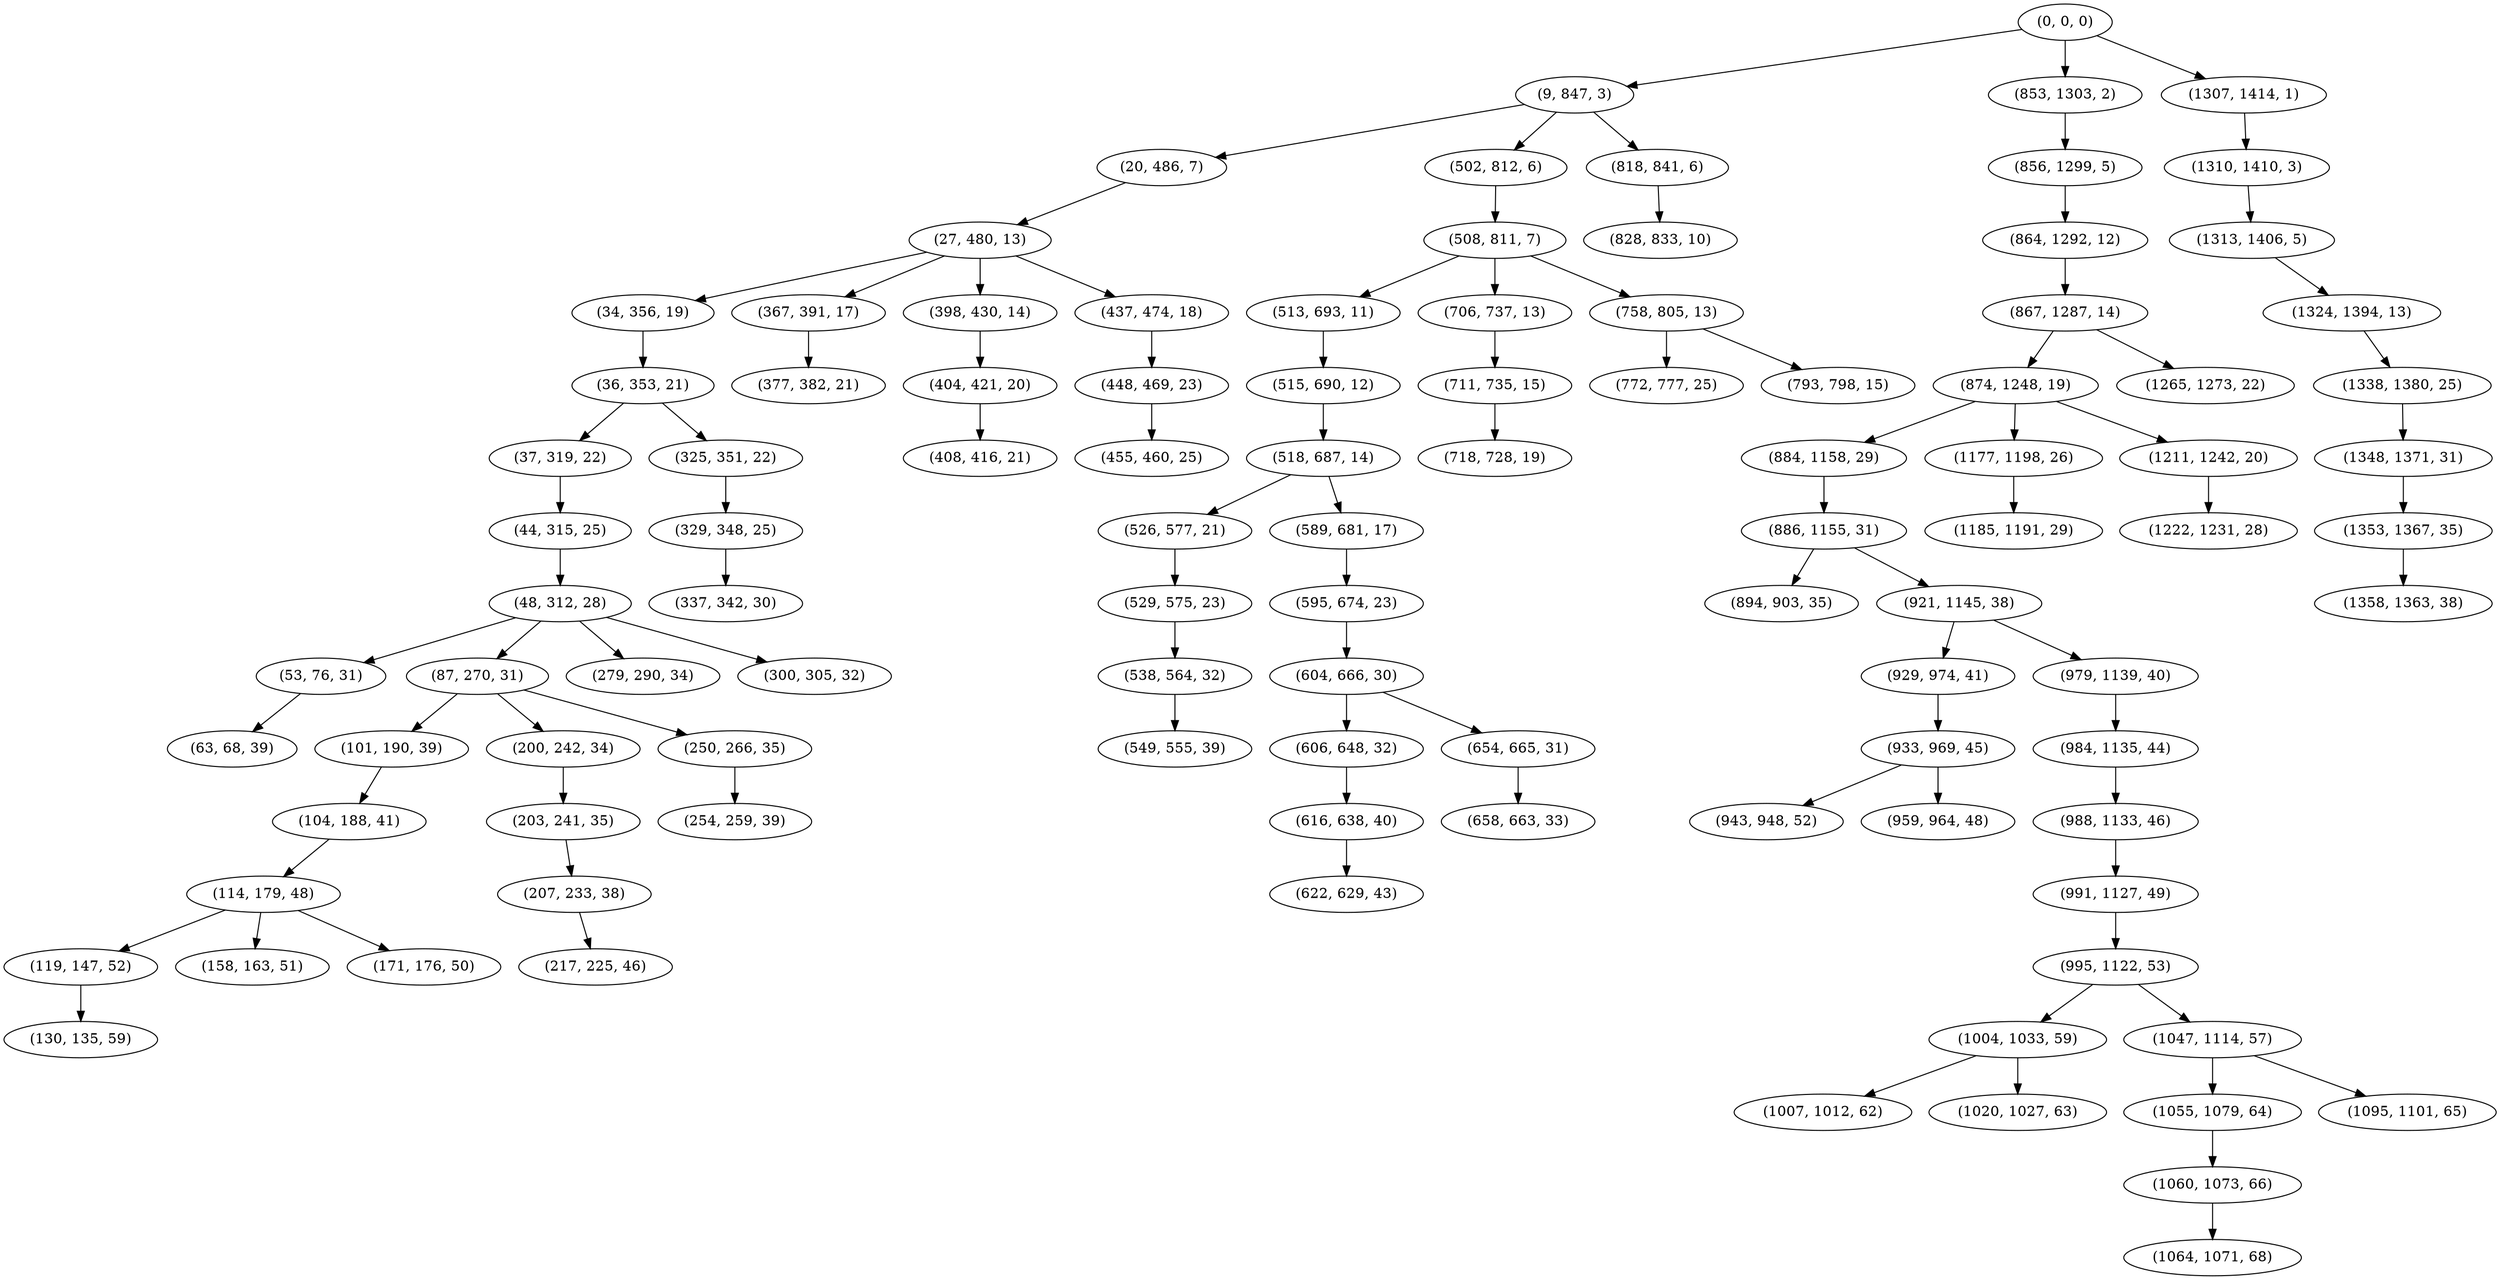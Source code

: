 digraph tree {
    "(0, 0, 0)";
    "(9, 847, 3)";
    "(20, 486, 7)";
    "(27, 480, 13)";
    "(34, 356, 19)";
    "(36, 353, 21)";
    "(37, 319, 22)";
    "(44, 315, 25)";
    "(48, 312, 28)";
    "(53, 76, 31)";
    "(63, 68, 39)";
    "(87, 270, 31)";
    "(101, 190, 39)";
    "(104, 188, 41)";
    "(114, 179, 48)";
    "(119, 147, 52)";
    "(130, 135, 59)";
    "(158, 163, 51)";
    "(171, 176, 50)";
    "(200, 242, 34)";
    "(203, 241, 35)";
    "(207, 233, 38)";
    "(217, 225, 46)";
    "(250, 266, 35)";
    "(254, 259, 39)";
    "(279, 290, 34)";
    "(300, 305, 32)";
    "(325, 351, 22)";
    "(329, 348, 25)";
    "(337, 342, 30)";
    "(367, 391, 17)";
    "(377, 382, 21)";
    "(398, 430, 14)";
    "(404, 421, 20)";
    "(408, 416, 21)";
    "(437, 474, 18)";
    "(448, 469, 23)";
    "(455, 460, 25)";
    "(502, 812, 6)";
    "(508, 811, 7)";
    "(513, 693, 11)";
    "(515, 690, 12)";
    "(518, 687, 14)";
    "(526, 577, 21)";
    "(529, 575, 23)";
    "(538, 564, 32)";
    "(549, 555, 39)";
    "(589, 681, 17)";
    "(595, 674, 23)";
    "(604, 666, 30)";
    "(606, 648, 32)";
    "(616, 638, 40)";
    "(622, 629, 43)";
    "(654, 665, 31)";
    "(658, 663, 33)";
    "(706, 737, 13)";
    "(711, 735, 15)";
    "(718, 728, 19)";
    "(758, 805, 13)";
    "(772, 777, 25)";
    "(793, 798, 15)";
    "(818, 841, 6)";
    "(828, 833, 10)";
    "(853, 1303, 2)";
    "(856, 1299, 5)";
    "(864, 1292, 12)";
    "(867, 1287, 14)";
    "(874, 1248, 19)";
    "(884, 1158, 29)";
    "(886, 1155, 31)";
    "(894, 903, 35)";
    "(921, 1145, 38)";
    "(929, 974, 41)";
    "(933, 969, 45)";
    "(943, 948, 52)";
    "(959, 964, 48)";
    "(979, 1139, 40)";
    "(984, 1135, 44)";
    "(988, 1133, 46)";
    "(991, 1127, 49)";
    "(995, 1122, 53)";
    "(1004, 1033, 59)";
    "(1007, 1012, 62)";
    "(1020, 1027, 63)";
    "(1047, 1114, 57)";
    "(1055, 1079, 64)";
    "(1060, 1073, 66)";
    "(1064, 1071, 68)";
    "(1095, 1101, 65)";
    "(1177, 1198, 26)";
    "(1185, 1191, 29)";
    "(1211, 1242, 20)";
    "(1222, 1231, 28)";
    "(1265, 1273, 22)";
    "(1307, 1414, 1)";
    "(1310, 1410, 3)";
    "(1313, 1406, 5)";
    "(1324, 1394, 13)";
    "(1338, 1380, 25)";
    "(1348, 1371, 31)";
    "(1353, 1367, 35)";
    "(1358, 1363, 38)";
    "(0, 0, 0)" -> "(9, 847, 3)";
    "(0, 0, 0)" -> "(853, 1303, 2)";
    "(0, 0, 0)" -> "(1307, 1414, 1)";
    "(9, 847, 3)" -> "(20, 486, 7)";
    "(9, 847, 3)" -> "(502, 812, 6)";
    "(9, 847, 3)" -> "(818, 841, 6)";
    "(20, 486, 7)" -> "(27, 480, 13)";
    "(27, 480, 13)" -> "(34, 356, 19)";
    "(27, 480, 13)" -> "(367, 391, 17)";
    "(27, 480, 13)" -> "(398, 430, 14)";
    "(27, 480, 13)" -> "(437, 474, 18)";
    "(34, 356, 19)" -> "(36, 353, 21)";
    "(36, 353, 21)" -> "(37, 319, 22)";
    "(36, 353, 21)" -> "(325, 351, 22)";
    "(37, 319, 22)" -> "(44, 315, 25)";
    "(44, 315, 25)" -> "(48, 312, 28)";
    "(48, 312, 28)" -> "(53, 76, 31)";
    "(48, 312, 28)" -> "(87, 270, 31)";
    "(48, 312, 28)" -> "(279, 290, 34)";
    "(48, 312, 28)" -> "(300, 305, 32)";
    "(53, 76, 31)" -> "(63, 68, 39)";
    "(87, 270, 31)" -> "(101, 190, 39)";
    "(87, 270, 31)" -> "(200, 242, 34)";
    "(87, 270, 31)" -> "(250, 266, 35)";
    "(101, 190, 39)" -> "(104, 188, 41)";
    "(104, 188, 41)" -> "(114, 179, 48)";
    "(114, 179, 48)" -> "(119, 147, 52)";
    "(114, 179, 48)" -> "(158, 163, 51)";
    "(114, 179, 48)" -> "(171, 176, 50)";
    "(119, 147, 52)" -> "(130, 135, 59)";
    "(200, 242, 34)" -> "(203, 241, 35)";
    "(203, 241, 35)" -> "(207, 233, 38)";
    "(207, 233, 38)" -> "(217, 225, 46)";
    "(250, 266, 35)" -> "(254, 259, 39)";
    "(325, 351, 22)" -> "(329, 348, 25)";
    "(329, 348, 25)" -> "(337, 342, 30)";
    "(367, 391, 17)" -> "(377, 382, 21)";
    "(398, 430, 14)" -> "(404, 421, 20)";
    "(404, 421, 20)" -> "(408, 416, 21)";
    "(437, 474, 18)" -> "(448, 469, 23)";
    "(448, 469, 23)" -> "(455, 460, 25)";
    "(502, 812, 6)" -> "(508, 811, 7)";
    "(508, 811, 7)" -> "(513, 693, 11)";
    "(508, 811, 7)" -> "(706, 737, 13)";
    "(508, 811, 7)" -> "(758, 805, 13)";
    "(513, 693, 11)" -> "(515, 690, 12)";
    "(515, 690, 12)" -> "(518, 687, 14)";
    "(518, 687, 14)" -> "(526, 577, 21)";
    "(518, 687, 14)" -> "(589, 681, 17)";
    "(526, 577, 21)" -> "(529, 575, 23)";
    "(529, 575, 23)" -> "(538, 564, 32)";
    "(538, 564, 32)" -> "(549, 555, 39)";
    "(589, 681, 17)" -> "(595, 674, 23)";
    "(595, 674, 23)" -> "(604, 666, 30)";
    "(604, 666, 30)" -> "(606, 648, 32)";
    "(604, 666, 30)" -> "(654, 665, 31)";
    "(606, 648, 32)" -> "(616, 638, 40)";
    "(616, 638, 40)" -> "(622, 629, 43)";
    "(654, 665, 31)" -> "(658, 663, 33)";
    "(706, 737, 13)" -> "(711, 735, 15)";
    "(711, 735, 15)" -> "(718, 728, 19)";
    "(758, 805, 13)" -> "(772, 777, 25)";
    "(758, 805, 13)" -> "(793, 798, 15)";
    "(818, 841, 6)" -> "(828, 833, 10)";
    "(853, 1303, 2)" -> "(856, 1299, 5)";
    "(856, 1299, 5)" -> "(864, 1292, 12)";
    "(864, 1292, 12)" -> "(867, 1287, 14)";
    "(867, 1287, 14)" -> "(874, 1248, 19)";
    "(867, 1287, 14)" -> "(1265, 1273, 22)";
    "(874, 1248, 19)" -> "(884, 1158, 29)";
    "(874, 1248, 19)" -> "(1177, 1198, 26)";
    "(874, 1248, 19)" -> "(1211, 1242, 20)";
    "(884, 1158, 29)" -> "(886, 1155, 31)";
    "(886, 1155, 31)" -> "(894, 903, 35)";
    "(886, 1155, 31)" -> "(921, 1145, 38)";
    "(921, 1145, 38)" -> "(929, 974, 41)";
    "(921, 1145, 38)" -> "(979, 1139, 40)";
    "(929, 974, 41)" -> "(933, 969, 45)";
    "(933, 969, 45)" -> "(943, 948, 52)";
    "(933, 969, 45)" -> "(959, 964, 48)";
    "(979, 1139, 40)" -> "(984, 1135, 44)";
    "(984, 1135, 44)" -> "(988, 1133, 46)";
    "(988, 1133, 46)" -> "(991, 1127, 49)";
    "(991, 1127, 49)" -> "(995, 1122, 53)";
    "(995, 1122, 53)" -> "(1004, 1033, 59)";
    "(995, 1122, 53)" -> "(1047, 1114, 57)";
    "(1004, 1033, 59)" -> "(1007, 1012, 62)";
    "(1004, 1033, 59)" -> "(1020, 1027, 63)";
    "(1047, 1114, 57)" -> "(1055, 1079, 64)";
    "(1047, 1114, 57)" -> "(1095, 1101, 65)";
    "(1055, 1079, 64)" -> "(1060, 1073, 66)";
    "(1060, 1073, 66)" -> "(1064, 1071, 68)";
    "(1177, 1198, 26)" -> "(1185, 1191, 29)";
    "(1211, 1242, 20)" -> "(1222, 1231, 28)";
    "(1307, 1414, 1)" -> "(1310, 1410, 3)";
    "(1310, 1410, 3)" -> "(1313, 1406, 5)";
    "(1313, 1406, 5)" -> "(1324, 1394, 13)";
    "(1324, 1394, 13)" -> "(1338, 1380, 25)";
    "(1338, 1380, 25)" -> "(1348, 1371, 31)";
    "(1348, 1371, 31)" -> "(1353, 1367, 35)";
    "(1353, 1367, 35)" -> "(1358, 1363, 38)";
}
